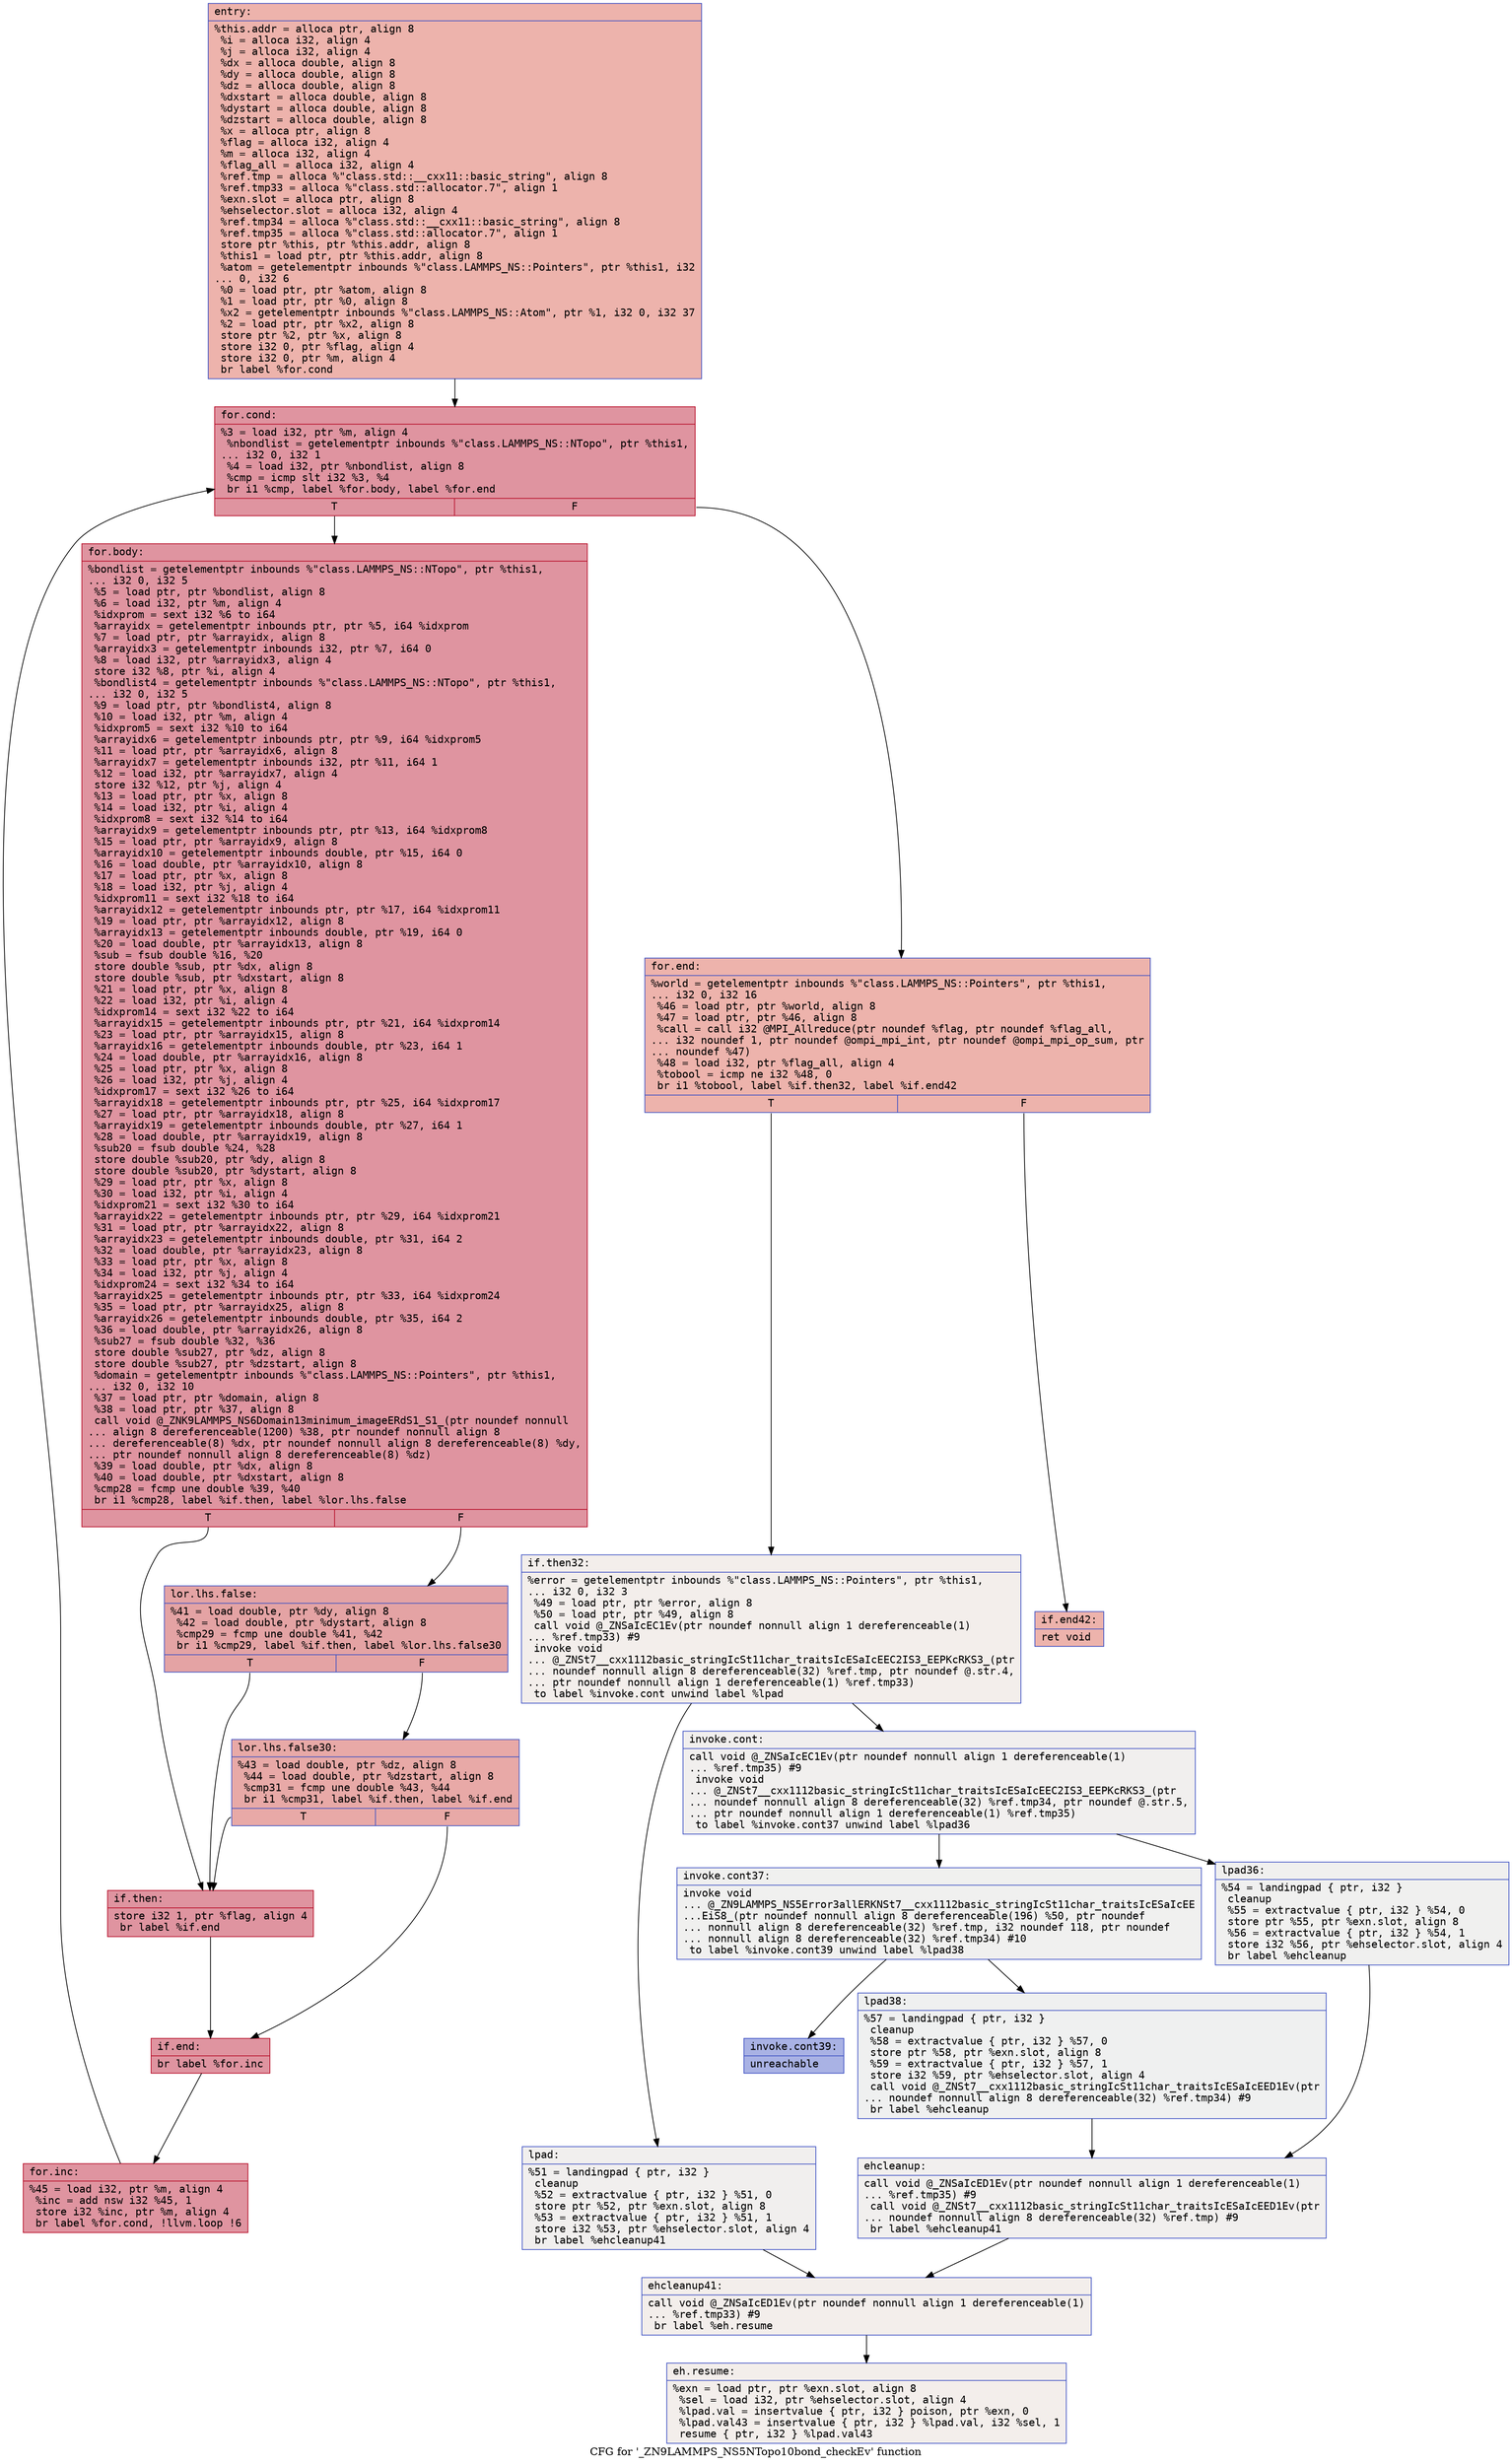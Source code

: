 digraph "CFG for '_ZN9LAMMPS_NS5NTopo10bond_checkEv' function" {
	label="CFG for '_ZN9LAMMPS_NS5NTopo10bond_checkEv' function";

	Node0x55bd140c1cd0 [shape=record,color="#3d50c3ff", style=filled, fillcolor="#d6524470" fontname="Courier",label="{entry:\l|  %this.addr = alloca ptr, align 8\l  %i = alloca i32, align 4\l  %j = alloca i32, align 4\l  %dx = alloca double, align 8\l  %dy = alloca double, align 8\l  %dz = alloca double, align 8\l  %dxstart = alloca double, align 8\l  %dystart = alloca double, align 8\l  %dzstart = alloca double, align 8\l  %x = alloca ptr, align 8\l  %flag = alloca i32, align 4\l  %m = alloca i32, align 4\l  %flag_all = alloca i32, align 4\l  %ref.tmp = alloca %\"class.std::__cxx11::basic_string\", align 8\l  %ref.tmp33 = alloca %\"class.std::allocator.7\", align 1\l  %exn.slot = alloca ptr, align 8\l  %ehselector.slot = alloca i32, align 4\l  %ref.tmp34 = alloca %\"class.std::__cxx11::basic_string\", align 8\l  %ref.tmp35 = alloca %\"class.std::allocator.7\", align 1\l  store ptr %this, ptr %this.addr, align 8\l  %this1 = load ptr, ptr %this.addr, align 8\l  %atom = getelementptr inbounds %\"class.LAMMPS_NS::Pointers\", ptr %this1, i32\l... 0, i32 6\l  %0 = load ptr, ptr %atom, align 8\l  %1 = load ptr, ptr %0, align 8\l  %x2 = getelementptr inbounds %\"class.LAMMPS_NS::Atom\", ptr %1, i32 0, i32 37\l  %2 = load ptr, ptr %x2, align 8\l  store ptr %2, ptr %x, align 8\l  store i32 0, ptr %flag, align 4\l  store i32 0, ptr %m, align 4\l  br label %for.cond\l}"];
	Node0x55bd140c1cd0 -> Node0x55bd140c3080[tooltip="entry -> for.cond\nProbability 100.00%" ];
	Node0x55bd140c3080 [shape=record,color="#b70d28ff", style=filled, fillcolor="#b70d2870" fontname="Courier",label="{for.cond:\l|  %3 = load i32, ptr %m, align 4\l  %nbondlist = getelementptr inbounds %\"class.LAMMPS_NS::NTopo\", ptr %this1,\l... i32 0, i32 1\l  %4 = load i32, ptr %nbondlist, align 8\l  %cmp = icmp slt i32 %3, %4\l  br i1 %cmp, label %for.body, label %for.end\l|{<s0>T|<s1>F}}"];
	Node0x55bd140c3080:s0 -> Node0x55bd140c3590[tooltip="for.cond -> for.body\nProbability 96.88%" ];
	Node0x55bd140c3080:s1 -> Node0x55bd140c3610[tooltip="for.cond -> for.end\nProbability 3.12%" ];
	Node0x55bd140c3590 [shape=record,color="#b70d28ff", style=filled, fillcolor="#b70d2870" fontname="Courier",label="{for.body:\l|  %bondlist = getelementptr inbounds %\"class.LAMMPS_NS::NTopo\", ptr %this1,\l... i32 0, i32 5\l  %5 = load ptr, ptr %bondlist, align 8\l  %6 = load i32, ptr %m, align 4\l  %idxprom = sext i32 %6 to i64\l  %arrayidx = getelementptr inbounds ptr, ptr %5, i64 %idxprom\l  %7 = load ptr, ptr %arrayidx, align 8\l  %arrayidx3 = getelementptr inbounds i32, ptr %7, i64 0\l  %8 = load i32, ptr %arrayidx3, align 4\l  store i32 %8, ptr %i, align 4\l  %bondlist4 = getelementptr inbounds %\"class.LAMMPS_NS::NTopo\", ptr %this1,\l... i32 0, i32 5\l  %9 = load ptr, ptr %bondlist4, align 8\l  %10 = load i32, ptr %m, align 4\l  %idxprom5 = sext i32 %10 to i64\l  %arrayidx6 = getelementptr inbounds ptr, ptr %9, i64 %idxprom5\l  %11 = load ptr, ptr %arrayidx6, align 8\l  %arrayidx7 = getelementptr inbounds i32, ptr %11, i64 1\l  %12 = load i32, ptr %arrayidx7, align 4\l  store i32 %12, ptr %j, align 4\l  %13 = load ptr, ptr %x, align 8\l  %14 = load i32, ptr %i, align 4\l  %idxprom8 = sext i32 %14 to i64\l  %arrayidx9 = getelementptr inbounds ptr, ptr %13, i64 %idxprom8\l  %15 = load ptr, ptr %arrayidx9, align 8\l  %arrayidx10 = getelementptr inbounds double, ptr %15, i64 0\l  %16 = load double, ptr %arrayidx10, align 8\l  %17 = load ptr, ptr %x, align 8\l  %18 = load i32, ptr %j, align 4\l  %idxprom11 = sext i32 %18 to i64\l  %arrayidx12 = getelementptr inbounds ptr, ptr %17, i64 %idxprom11\l  %19 = load ptr, ptr %arrayidx12, align 8\l  %arrayidx13 = getelementptr inbounds double, ptr %19, i64 0\l  %20 = load double, ptr %arrayidx13, align 8\l  %sub = fsub double %16, %20\l  store double %sub, ptr %dx, align 8\l  store double %sub, ptr %dxstart, align 8\l  %21 = load ptr, ptr %x, align 8\l  %22 = load i32, ptr %i, align 4\l  %idxprom14 = sext i32 %22 to i64\l  %arrayidx15 = getelementptr inbounds ptr, ptr %21, i64 %idxprom14\l  %23 = load ptr, ptr %arrayidx15, align 8\l  %arrayidx16 = getelementptr inbounds double, ptr %23, i64 1\l  %24 = load double, ptr %arrayidx16, align 8\l  %25 = load ptr, ptr %x, align 8\l  %26 = load i32, ptr %j, align 4\l  %idxprom17 = sext i32 %26 to i64\l  %arrayidx18 = getelementptr inbounds ptr, ptr %25, i64 %idxprom17\l  %27 = load ptr, ptr %arrayidx18, align 8\l  %arrayidx19 = getelementptr inbounds double, ptr %27, i64 1\l  %28 = load double, ptr %arrayidx19, align 8\l  %sub20 = fsub double %24, %28\l  store double %sub20, ptr %dy, align 8\l  store double %sub20, ptr %dystart, align 8\l  %29 = load ptr, ptr %x, align 8\l  %30 = load i32, ptr %i, align 4\l  %idxprom21 = sext i32 %30 to i64\l  %arrayidx22 = getelementptr inbounds ptr, ptr %29, i64 %idxprom21\l  %31 = load ptr, ptr %arrayidx22, align 8\l  %arrayidx23 = getelementptr inbounds double, ptr %31, i64 2\l  %32 = load double, ptr %arrayidx23, align 8\l  %33 = load ptr, ptr %x, align 8\l  %34 = load i32, ptr %j, align 4\l  %idxprom24 = sext i32 %34 to i64\l  %arrayidx25 = getelementptr inbounds ptr, ptr %33, i64 %idxprom24\l  %35 = load ptr, ptr %arrayidx25, align 8\l  %arrayidx26 = getelementptr inbounds double, ptr %35, i64 2\l  %36 = load double, ptr %arrayidx26, align 8\l  %sub27 = fsub double %32, %36\l  store double %sub27, ptr %dz, align 8\l  store double %sub27, ptr %dzstart, align 8\l  %domain = getelementptr inbounds %\"class.LAMMPS_NS::Pointers\", ptr %this1,\l... i32 0, i32 10\l  %37 = load ptr, ptr %domain, align 8\l  %38 = load ptr, ptr %37, align 8\l  call void @_ZNK9LAMMPS_NS6Domain13minimum_imageERdS1_S1_(ptr noundef nonnull\l... align 8 dereferenceable(1200) %38, ptr noundef nonnull align 8\l... dereferenceable(8) %dx, ptr noundef nonnull align 8 dereferenceable(8) %dy,\l... ptr noundef nonnull align 8 dereferenceable(8) %dz)\l  %39 = load double, ptr %dx, align 8\l  %40 = load double, ptr %dxstart, align 8\l  %cmp28 = fcmp une double %39, %40\l  br i1 %cmp28, label %if.then, label %lor.lhs.false\l|{<s0>T|<s1>F}}"];
	Node0x55bd140c3590:s0 -> Node0x55bd140c6eb0[tooltip="for.body -> if.then\nProbability 62.50%" ];
	Node0x55bd140c3590:s1 -> Node0x55bd140c6f60[tooltip="for.body -> lor.lhs.false\nProbability 37.50%" ];
	Node0x55bd140c6f60 [shape=record,color="#3d50c3ff", style=filled, fillcolor="#c32e3170" fontname="Courier",label="{lor.lhs.false:\l|  %41 = load double, ptr %dy, align 8\l  %42 = load double, ptr %dystart, align 8\l  %cmp29 = fcmp une double %41, %42\l  br i1 %cmp29, label %if.then, label %lor.lhs.false30\l|{<s0>T|<s1>F}}"];
	Node0x55bd140c6f60:s0 -> Node0x55bd140c6eb0[tooltip="lor.lhs.false -> if.then\nProbability 62.50%" ];
	Node0x55bd140c6f60:s1 -> Node0x55bd140c7270[tooltip="lor.lhs.false -> lor.lhs.false30\nProbability 37.50%" ];
	Node0x55bd140c7270 [shape=record,color="#3d50c3ff", style=filled, fillcolor="#ca3b3770" fontname="Courier",label="{lor.lhs.false30:\l|  %43 = load double, ptr %dz, align 8\l  %44 = load double, ptr %dzstart, align 8\l  %cmp31 = fcmp une double %43, %44\l  br i1 %cmp31, label %if.then, label %if.end\l|{<s0>T|<s1>F}}"];
	Node0x55bd140c7270:s0 -> Node0x55bd140c6eb0[tooltip="lor.lhs.false30 -> if.then\nProbability 62.50%" ];
	Node0x55bd140c7270:s1 -> Node0x55bd140c7580[tooltip="lor.lhs.false30 -> if.end\nProbability 37.50%" ];
	Node0x55bd140c6eb0 [shape=record,color="#b70d28ff", style=filled, fillcolor="#b70d2870" fontname="Courier",label="{if.then:\l|  store i32 1, ptr %flag, align 4\l  br label %if.end\l}"];
	Node0x55bd140c6eb0 -> Node0x55bd140c7580[tooltip="if.then -> if.end\nProbability 100.00%" ];
	Node0x55bd140c7580 [shape=record,color="#b70d28ff", style=filled, fillcolor="#b70d2870" fontname="Courier",label="{if.end:\l|  br label %for.inc\l}"];
	Node0x55bd140c7580 -> Node0x55bd140c77b0[tooltip="if.end -> for.inc\nProbability 100.00%" ];
	Node0x55bd140c77b0 [shape=record,color="#b70d28ff", style=filled, fillcolor="#b70d2870" fontname="Courier",label="{for.inc:\l|  %45 = load i32, ptr %m, align 4\l  %inc = add nsw i32 %45, 1\l  store i32 %inc, ptr %m, align 4\l  br label %for.cond, !llvm.loop !6\l}"];
	Node0x55bd140c77b0 -> Node0x55bd140c3080[tooltip="for.inc -> for.cond\nProbability 100.00%" ];
	Node0x55bd140c3610 [shape=record,color="#3d50c3ff", style=filled, fillcolor="#d6524470" fontname="Courier",label="{for.end:\l|  %world = getelementptr inbounds %\"class.LAMMPS_NS::Pointers\", ptr %this1,\l... i32 0, i32 16\l  %46 = load ptr, ptr %world, align 8\l  %47 = load ptr, ptr %46, align 8\l  %call = call i32 @MPI_Allreduce(ptr noundef %flag, ptr noundef %flag_all,\l... i32 noundef 1, ptr noundef @ompi_mpi_int, ptr noundef @ompi_mpi_op_sum, ptr\l... noundef %47)\l  %48 = load i32, ptr %flag_all, align 4\l  %tobool = icmp ne i32 %48, 0\l  br i1 %tobool, label %if.then32, label %if.end42\l|{<s0>T|<s1>F}}"];
	Node0x55bd140c3610:s0 -> Node0x55bd140c8930[tooltip="for.end -> if.then32\nProbability 0.00%" ];
	Node0x55bd140c3610:s1 -> Node0x55bd140c8980[tooltip="for.end -> if.end42\nProbability 100.00%" ];
	Node0x55bd140c8930 [shape=record,color="#3d50c3ff", style=filled, fillcolor="#e5d8d170" fontname="Courier",label="{if.then32:\l|  %error = getelementptr inbounds %\"class.LAMMPS_NS::Pointers\", ptr %this1,\l... i32 0, i32 3\l  %49 = load ptr, ptr %error, align 8\l  %50 = load ptr, ptr %49, align 8\l  call void @_ZNSaIcEC1Ev(ptr noundef nonnull align 1 dereferenceable(1)\l... %ref.tmp33) #9\l  invoke void\l... @_ZNSt7__cxx1112basic_stringIcSt11char_traitsIcESaIcEEC2IS3_EEPKcRKS3_(ptr\l... noundef nonnull align 8 dereferenceable(32) %ref.tmp, ptr noundef @.str.4,\l... ptr noundef nonnull align 1 dereferenceable(1) %ref.tmp33)\l          to label %invoke.cont unwind label %lpad\l}"];
	Node0x55bd140c8930 -> Node0x55bd140c8f50[tooltip="if.then32 -> invoke.cont\nProbability 50.00%" ];
	Node0x55bd140c8930 -> Node0x55bd140c9030[tooltip="if.then32 -> lpad\nProbability 50.00%" ];
	Node0x55bd140c8f50 [shape=record,color="#3d50c3ff", style=filled, fillcolor="#e0dbd870" fontname="Courier",label="{invoke.cont:\l|  call void @_ZNSaIcEC1Ev(ptr noundef nonnull align 1 dereferenceable(1)\l... %ref.tmp35) #9\l  invoke void\l... @_ZNSt7__cxx1112basic_stringIcSt11char_traitsIcESaIcEEC2IS3_EEPKcRKS3_(ptr\l... noundef nonnull align 8 dereferenceable(32) %ref.tmp34, ptr noundef @.str.5,\l... ptr noundef nonnull align 1 dereferenceable(1) %ref.tmp35)\l          to label %invoke.cont37 unwind label %lpad36\l}"];
	Node0x55bd140c8f50 -> Node0x55bd140c94e0[tooltip="invoke.cont -> invoke.cont37\nProbability 50.00%" ];
	Node0x55bd140c8f50 -> Node0x55bd140c9530[tooltip="invoke.cont -> lpad36\nProbability 50.00%" ];
	Node0x55bd140c94e0 [shape=record,color="#3d50c3ff", style=filled, fillcolor="#dedcdb70" fontname="Courier",label="{invoke.cont37:\l|  invoke void\l... @_ZN9LAMMPS_NS5Error3allERKNSt7__cxx1112basic_stringIcSt11char_traitsIcESaIcEE\l...EiS8_(ptr noundef nonnull align 8 dereferenceable(196) %50, ptr noundef\l... nonnull align 8 dereferenceable(32) %ref.tmp, i32 noundef 118, ptr noundef\l... nonnull align 8 dereferenceable(32) %ref.tmp34) #10\l          to label %invoke.cont39 unwind label %lpad38\l}"];
	Node0x55bd140c94e0 -> Node0x55bd140c9490[tooltip="invoke.cont37 -> invoke.cont39\nProbability 0.00%" ];
	Node0x55bd140c94e0 -> Node0x55bd140c98b0[tooltip="invoke.cont37 -> lpad38\nProbability 100.00%" ];
	Node0x55bd140c9490 [shape=record,color="#3d50c3ff", style=filled, fillcolor="#3d50c370" fontname="Courier",label="{invoke.cont39:\l|  unreachable\l}"];
	Node0x55bd140c9030 [shape=record,color="#3d50c3ff", style=filled, fillcolor="#e0dbd870" fontname="Courier",label="{lpad:\l|  %51 = landingpad \{ ptr, i32 \}\l          cleanup\l  %52 = extractvalue \{ ptr, i32 \} %51, 0\l  store ptr %52, ptr %exn.slot, align 8\l  %53 = extractvalue \{ ptr, i32 \} %51, 1\l  store i32 %53, ptr %ehselector.slot, align 4\l  br label %ehcleanup41\l}"];
	Node0x55bd140c9030 -> Node0x55bd140c9f50[tooltip="lpad -> ehcleanup41\nProbability 100.00%" ];
	Node0x55bd140c9530 [shape=record,color="#3d50c3ff", style=filled, fillcolor="#dedcdb70" fontname="Courier",label="{lpad36:\l|  %54 = landingpad \{ ptr, i32 \}\l          cleanup\l  %55 = extractvalue \{ ptr, i32 \} %54, 0\l  store ptr %55, ptr %exn.slot, align 8\l  %56 = extractvalue \{ ptr, i32 \} %54, 1\l  store i32 %56, ptr %ehselector.slot, align 4\l  br label %ehcleanup\l}"];
	Node0x55bd140c9530 -> Node0x55bd140ca2a0[tooltip="lpad36 -> ehcleanup\nProbability 100.00%" ];
	Node0x55bd140c98b0 [shape=record,color="#3d50c3ff", style=filled, fillcolor="#dbdcde70" fontname="Courier",label="{lpad38:\l|  %57 = landingpad \{ ptr, i32 \}\l          cleanup\l  %58 = extractvalue \{ ptr, i32 \} %57, 0\l  store ptr %58, ptr %exn.slot, align 8\l  %59 = extractvalue \{ ptr, i32 \} %57, 1\l  store i32 %59, ptr %ehselector.slot, align 4\l  call void @_ZNSt7__cxx1112basic_stringIcSt11char_traitsIcESaIcEED1Ev(ptr\l... noundef nonnull align 8 dereferenceable(32) %ref.tmp34) #9\l  br label %ehcleanup\l}"];
	Node0x55bd140c98b0 -> Node0x55bd140ca2a0[tooltip="lpad38 -> ehcleanup\nProbability 100.00%" ];
	Node0x55bd140ca2a0 [shape=record,color="#3d50c3ff", style=filled, fillcolor="#e0dbd870" fontname="Courier",label="{ehcleanup:\l|  call void @_ZNSaIcED1Ev(ptr noundef nonnull align 1 dereferenceable(1)\l... %ref.tmp35) #9\l  call void @_ZNSt7__cxx1112basic_stringIcSt11char_traitsIcESaIcEED1Ev(ptr\l... noundef nonnull align 8 dereferenceable(32) %ref.tmp) #9\l  br label %ehcleanup41\l}"];
	Node0x55bd140ca2a0 -> Node0x55bd140c9f50[tooltip="ehcleanup -> ehcleanup41\nProbability 100.00%" ];
	Node0x55bd140c9f50 [shape=record,color="#3d50c3ff", style=filled, fillcolor="#e5d8d170" fontname="Courier",label="{ehcleanup41:\l|  call void @_ZNSaIcED1Ev(ptr noundef nonnull align 1 dereferenceable(1)\l... %ref.tmp33) #9\l  br label %eh.resume\l}"];
	Node0x55bd140c9f50 -> Node0x55bd140cad00[tooltip="ehcleanup41 -> eh.resume\nProbability 100.00%" ];
	Node0x55bd140c8980 [shape=record,color="#3d50c3ff", style=filled, fillcolor="#d6524470" fontname="Courier",label="{if.end42:\l|  ret void\l}"];
	Node0x55bd140cad00 [shape=record,color="#3d50c3ff", style=filled, fillcolor="#e5d8d170" fontname="Courier",label="{eh.resume:\l|  %exn = load ptr, ptr %exn.slot, align 8\l  %sel = load i32, ptr %ehselector.slot, align 4\l  %lpad.val = insertvalue \{ ptr, i32 \} poison, ptr %exn, 0\l  %lpad.val43 = insertvalue \{ ptr, i32 \} %lpad.val, i32 %sel, 1\l  resume \{ ptr, i32 \} %lpad.val43\l}"];
}
